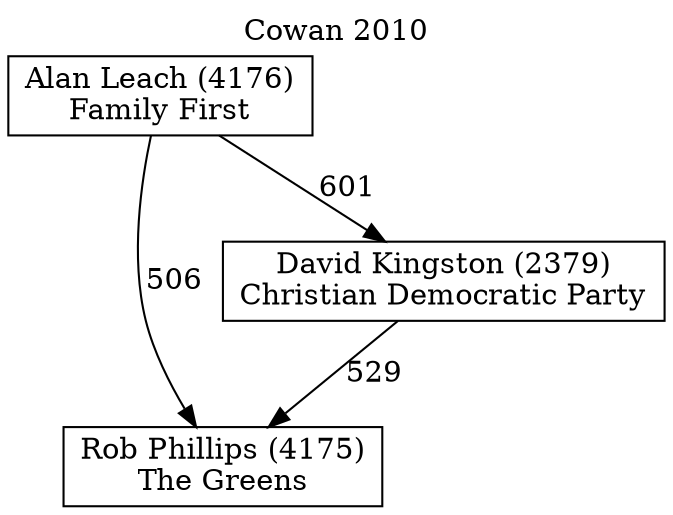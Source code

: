 // House preference flow
digraph "Rob Phillips (4175)_Cowan_2010" {
	graph [label="Cowan 2010" labelloc=t mclimit=10]
	node [shape=box]
	"Rob Phillips (4175)" [label="Rob Phillips (4175)
The Greens"]
	"David Kingston (2379)" [label="David Kingston (2379)
Christian Democratic Party"]
	"Alan Leach (4176)" [label="Alan Leach (4176)
Family First"]
	"Rob Phillips (4175)" [label="Rob Phillips (4175)
The Greens"]
	"Alan Leach (4176)" [label="Alan Leach (4176)
Family First"]
	"Alan Leach (4176)" [label="Alan Leach (4176)
Family First"]
	"David Kingston (2379)" [label="David Kingston (2379)
Christian Democratic Party"]
	"Alan Leach (4176)" [label="Alan Leach (4176)
Family First"]
	"Alan Leach (4176)" [label="Alan Leach (4176)
Family First"]
	"David Kingston (2379)" -> "Rob Phillips (4175)" [label=529]
	"Alan Leach (4176)" -> "David Kingston (2379)" [label=601]
	"Alan Leach (4176)" -> "Rob Phillips (4175)" [label=506]
}
